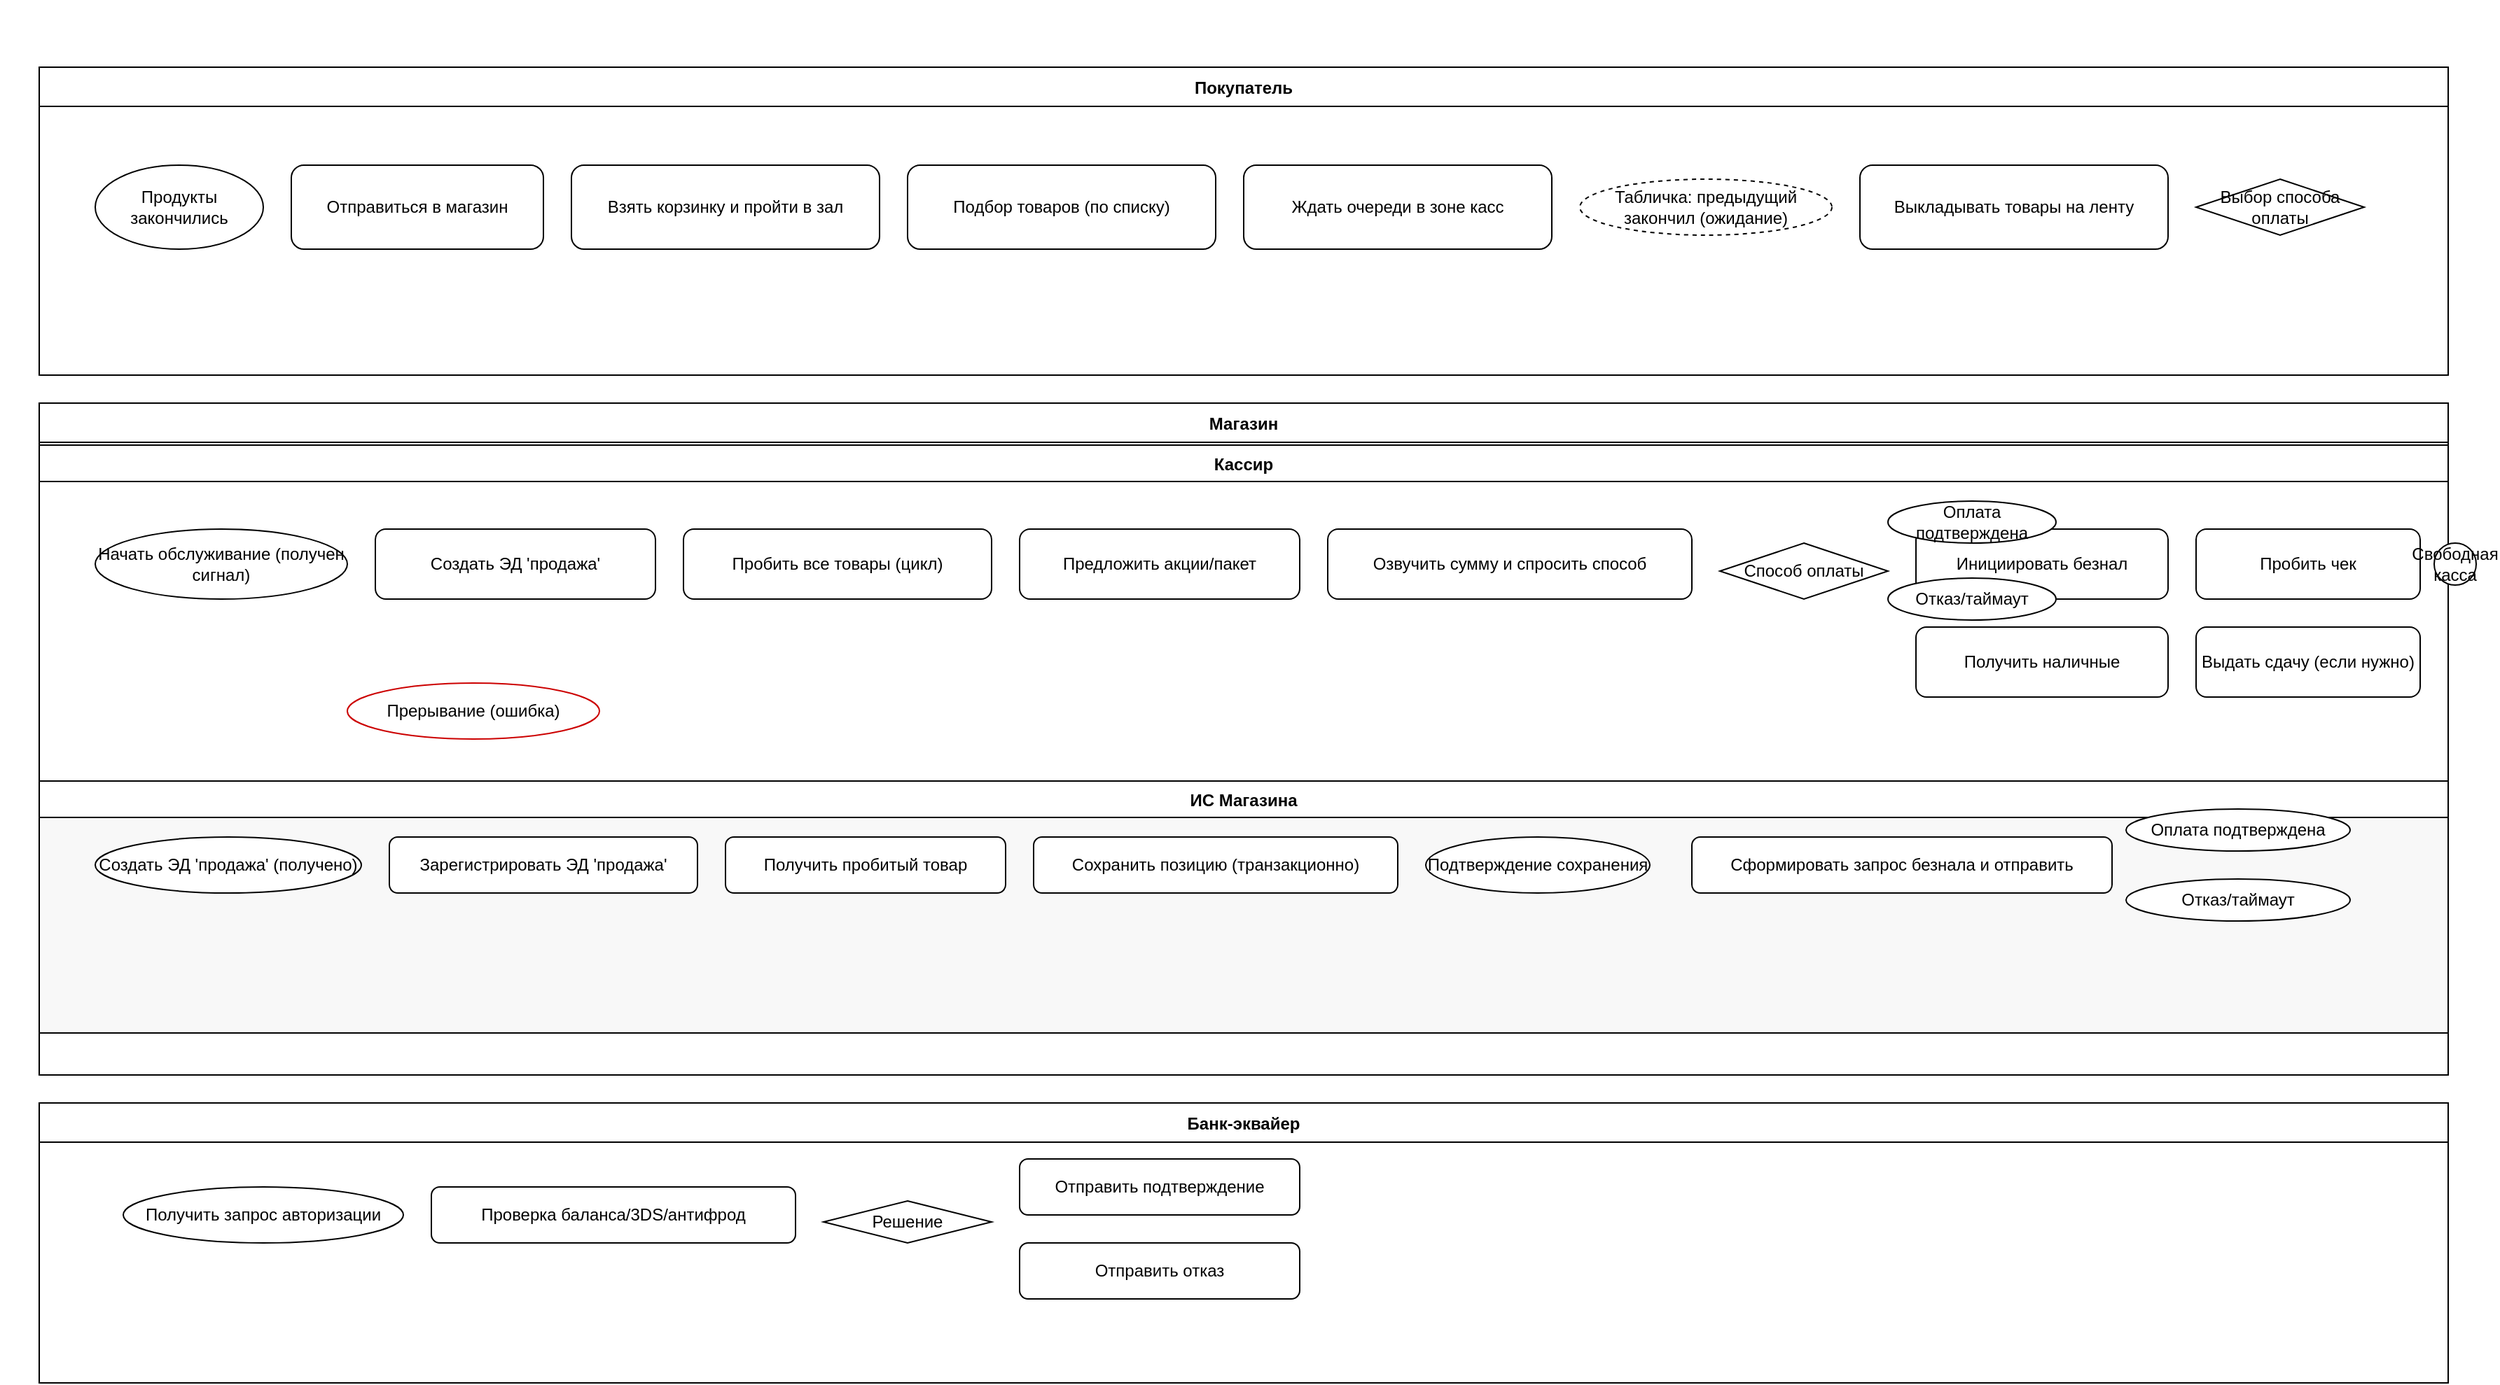 <mxfile version="22.0.8" type="device">
  <diagram id="diagramShopping" name="Shopping BPMN">
    <mxGraphModel dx="1440" dy="900" grid="1" gridSize="10" guides="1" tooltips="1" connect="1" arrows="1" fold="1" page="1" pageScale="1" pageWidth="1800" pageHeight="1200" math="0" shadow="0">
      <root>
        <mxCell id="0"/>
        <mxCell id="1" parent="0"/>

        <!-- Pool: Customer -->
        <mxCell id="pool_customer" value="Покупатель" style="swimlane;horizontal=1;startSize=28;rounded=0;container=1;recursiveResize=0;" vertex="1" parent="1">
          <mxGeometry x="20" y="40" width="1720" height="220" as="geometry"/>
        </mxCell>

        <!-- Customer tasks -->
        <mxCell id="c_start" value="Продукты закончились" style="ellipse;whiteSpace=wrap;html=1;" vertex="1" parent="pool_customer">
          <mxGeometry x="40" y="70" width="120" height="60" as="geometry"/>
        </mxCell>
        <mxCell id="c_go" value="Отправиться в магазин" style="rounded=1;whiteSpace=wrap;html=1;" vertex="1" parent="pool_customer">
          <mxGeometry x="180" y="70" width="180" height="60" as="geometry"/>
        </mxCell>
        <mxCell id="c_basket" value="Взять корзинку и пройти в зал" style="rounded=1;whiteSpace=wrap;html=1;" vertex="1" parent="pool_customer">
          <mxGeometry x="380" y="70" width="220" height="60" as="geometry"/>
        </mxCell>
        <mxCell id="c_select" value="Подбор товаров (по списку)" style="rounded=1;whiteSpace=wrap;html=1;" vertex="1" parent="pool_customer">
          <mxGeometry x="620" y="70" width="220" height="60" as="geometry"/>
        </mxCell>
        <mxCell id="c_queue" value="Ждать очереди в зоне касс" style="rounded=1;whiteSpace=wrap;html=1;" vertex="1" parent="pool_customer">
          <mxGeometry x="860" y="70" width="220" height="60" as="geometry"/>
        </mxCell>
        <mxCell id="c_tab" value="Табличка: предыдущий закончил (ожидание)" style="ellipse;whiteSpace=wrap;html=1;dashed=1;" vertex="1" parent="pool_customer">
          <mxGeometry x="1100" y="80" width="180" height="40" as="geometry"/>
        </mxCell>
        <mxCell id="c_put" value="Выкладывать товары на ленту" style="rounded=1;whiteSpace=wrap;html=1;" vertex="1" parent="pool_customer">
          <mxGeometry x="1300" y="70" width="220" height="60" as="geometry"/>
        </mxCell>
        <mxCell id="c_pay_choice" value="Выбор способа оплаты" style="rhombus;whiteSpace=wrap;html=1;" vertex="1" parent="pool_customer">
          <mxGeometry x="1540" y="80" width="120" height="40" as="geometry"/>
        </mxCell>

        <!-- Pool: Store -->
        <mxCell id="pool_store" value="Магазин" style="swimlane;horizontal=1;startSize=28;rounded=0;container=1;recursiveResize=0;" vertex="1" parent="1">
          <mxGeometry x="20" y="280" width="1720" height="480" as="geometry"/>
        </mxCell>

        <!-- Lane: Cashier -->
        <mxCell id="lane_cashier" value="Кассир" style="swimlane;horizontal=1;startSize=26;rounded=0;container=1;recursiveResize=0;swimlaneFillColor=#ffffff;" vertex="1" parent="pool_store">
          <mxGeometry x="0" y="30" width="1720" height="240" as="geometry"/>
        </mxCell>

        <!-- Lane: Store IS -->
        <mxCell id="lane_is" value="ИС Магазина" style="swimlane;horizontal=1;startSize=26;rounded=0;container=1;recursiveResize=0;swimlaneFillColor=#f8f8f8;" vertex="1" parent="pool_store">
          <mxGeometry x="0" y="270" width="1720" height="180" as="geometry"/>
        </mxCell>

        <!-- Cashier nodes -->
        <mxCell id="k_start" value="Начать обслуживание (получен сигнал)" style="ellipse;whiteSpace=wrap;html=1;" vertex="1" parent="lane_cashier">
          <mxGeometry x="40" y="60" width="180" height="50" as="geometry"/>
        </mxCell>
        <mxCell id="k_create" value="Создать ЭД 'продажа'" style="rounded=1;whiteSpace=wrap;html=1;" vertex="1" parent="lane_cashier">
          <mxGeometry x="240" y="60" width="200" height="50" as="geometry"/>
        </mxCell>
        <mxCell id="k_scan" value="Пробить все товары (цикл)" style="rounded=1;whiteSpace=wrap;html=1;" vertex="1" parent="lane_cashier">
          <mxGeometry x="460" y="60" width="220" height="50" as="geometry"/>
        </mxCell>
        <mxCell id="k_promos" value="Предложить акции/пакет" style="rounded=1;whiteSpace=wrap;html=1;" vertex="1" parent="lane_cashier">
          <mxGeometry x="700" y="60" width="200" height="50" as="geometry"/>
        </mxCell>
        <mxCell id="k_total" value="Озвучить сумму и спросить способ" style="rounded=1;whiteSpace=wrap;html=1;" vertex="1" parent="lane_cashier">
          <mxGeometry x="920" y="60" width="260" height="50" as="geometry"/>
        </mxCell>
        <mxCell id="k_pay_gateway" value="Способ оплаты" style="rhombus;whiteSpace=wrap;html=1;" vertex="1" parent="lane_cashier">
          <mxGeometry x="1200" y="70" width="120" height="40" as="geometry"/>
        </mxCell>
        <mxCell id="k_initiate_noncash" value="Инициировать безнал" style="rounded=1;whiteSpace=wrap;html=1;" vertex="1" parent="lane_cashier">
          <mxGeometry x="1340" y="60" width="180" height="50" as="geometry"/>
        </mxCell>
        <mxCell id="k_cash_recv" value="Получить наличные" style="rounded=1;whiteSpace=wrap;html=1;" vertex="1" parent="lane_cashier">
          <mxGeometry x="1340" y="130" width="180" height="50" as="geometry"/>
        </mxCell>
        <mxCell id="k_change" value="Выдать сдачу (если нужно)" style="rounded=1;whiteSpace=wrap;html=1;" vertex="1" parent="lane_cashier">
          <mxGeometry x="1540" y="130" width="160" height="50" as="geometry"/>
        </mxCell>
        <mxCell id="k_approved" value="Оплата подтверждена" style="ellipse;whiteSpace=wrap;html=1;" vertex="1" parent="lane_cashier">
          <mxGeometry x="1320" y="40" width="120" height="30" as="geometry"/>
        </mxCell>
        <mxCell id="k_declined" value="Отказ/таймаут" style="ellipse;whiteSpace=wrap;html=1;" vertex="1" parent="lane_cashier">
          <mxGeometry x="1320" y="95" width="120" height="30" as="geometry"/>
        </mxCell>
        <mxCell id="k_print" value="Пробить чек" style="rounded=1;whiteSpace=wrap;html=1;" vertex="1" parent="lane_cashier">
          <mxGeometry x="1540" y="60" width="160" height="50" as="geometry"/>
        </mxCell>
        <mxCell id="k_end" value="Свободная касса" style="ellipse;whiteSpace=wrap;html=1;" vertex="1" parent="lane_cashier">
          <mxGeometry x="1710" y="70" width="30" height="30" as="geometry"/>
        </mxCell>
        <mxCell id="k_abort" value="Прерывание (ошибка)" style="ellipse;whiteSpace=wrap;html=1;strokeColor=#cc0000;" vertex="1" parent="lane_cashier">
          <mxGeometry x="220" y="170" width="180" height="40" as="geometry"/>
        </mxCell>

        <!-- Store IS nodes -->
        <mxCell id="is_start" value="Создать ЭД 'продажа' (получено)" style="ellipse;whiteSpace=wrap;html=1;" vertex="1" parent="lane_is">
          <mxGeometry x="40" y="40" width="190" height="40" as="geometry"/>
        </mxCell>
        <mxCell id="is_register" value="Зарегистрировать ЭД 'продажа'" style="rounded=1;whiteSpace=wrap;html=1;" vertex="1" parent="lane_is">
          <mxGeometry x="250" y="40" width="220" height="40" as="geometry"/>
        </mxCell>
        <mxCell id="is_scan_catch" value="Получить пробитый товар" style="rounded=1;whiteSpace=wrap;html=1;" vertex="1" parent="lane_is">
          <mxGeometry x="490" y="40" width="200" height="40" as="geometry"/>
        </mxCell>
        <mxCell id="is_persist" value="Сохранить позицию (транзакционно)" style="rounded=1;whiteSpace=wrap;html=1;" vertex="1" parent="lane_is">
          <mxGeometry x="710" y="40" width="260" height="40" as="geometry"/>
        </mxCell>
        <mxCell id="is_persist_ack" value="Подтверждение сохранения" style="ellipse;whiteSpace=wrap;html=1;" vertex="1" parent="lane_is">
          <mxGeometry x="990" y="40" width="160" height="40" as="geometry"/>
        </mxCell>
        <mxCell id="is_send_auth" value="Сформировать запрос безнала и отправить" style="rounded=1;whiteSpace=wrap;html=1;" vertex="1" parent="lane_is">
          <mxGeometry x="1180" y="40" width="300" height="40" as="geometry"/>
        </mxCell>
        <mxCell id="is_recv_ok" value="Оплата подтверждена" style="ellipse;whiteSpace=wrap;html=1;" vertex="1" parent="lane_is">
          <mxGeometry x="1490" y="20" width="160" height="30" as="geometry"/>
        </mxCell>
        <mxCell id="is_recv_fail" value="Отказ/таймаут" style="ellipse;whiteSpace=wrap;html=1;" vertex="1" parent="lane_is">
          <mxGeometry x="1490" y="70" width="160" height="30" as="geometry"/>
        </mxCell>

        <!-- Pool: Acquirer -->
        <mxCell id="pool_acq" value="Банк-эквайер" style="swimlane;horizontal=1;startSize=28;rounded=0;container=1;recursiveResize=0;" vertex="1" parent="1">
          <mxGeometry x="20" y="780" width="1720" height="200" as="geometry"/>
        </mxCell>

        <mxCell id="a_start" value="Получить запрос авторизации" style="ellipse;whiteSpace=wrap;html=1;" vertex="1" parent="pool_acq">
          <mxGeometry x="60" y="60" width="200" height="40" as="geometry"/>
        </mxCell>
        <mxCell id="a_check" value="Проверка баланса/3DS/антифрод" style="rounded=1;whiteSpace=wrap;html=1;" vertex="1" parent="pool_acq">
          <mxGeometry x="280" y="60" width="260" height="40" as="geometry"/>
        </mxCell>
        <mxCell id="a_gw" value="Решение" style="rhombus;whiteSpace=wrap;html=1;" vertex="1" parent="pool_acq">
          <mxGeometry x="560" y="70" width="120" height="30" as="geometry"/>
        </mxCell>
        <mxCell id="a_ok" value="Отправить подтверждение" style="rounded=1;whiteSpace=wrap;html=1;" vertex="1" parent="pool_acq">
          <mxGeometry x="700" y="40" width="200" height="40" as="geometry"/>
        </mxCell>
        <mxCell id="a_fail" value="Отправить отказ" style="rounded=1;whiteSpace=wrap;html=1;" vertex="1" parent="pool_acq">
          <mxGeometry x="700" y="100" width="200" height="40" as="geometry"/>
        </mxCell>

        <!-- Sequence flows (within pools) -->
        <mxCell id="e1" edge="1" parent="1" source="c_start" target="c_go" style="endArrow=block;html=1;"/>
        <mxCell id="e2" edge="1" parent="1" source="c_go" target="c_basket" style="endArrow=block;html=1;"/>
        <mxCell id="e3" edge="1" parent="1" source="c_basket" target="c_select" style="endArrow=block;html=1;"/>
        <mxCell id="e4" edge="1" parent="1" source="c_select" target="c_queue" style="endArrow=block;html=1;"/>
        <mxCell id="e5" edge="1" parent="1" source="c_queue" target="c_tab" style="endArrow=block;html=1;"/>
        <mxCell id="e6" edge="1" parent="1" source="c_tab" target="c_put" style="endArrow=block;html=1;"/>
        <mxCell id="e7" edge="1" parent="1" source="c_put" target="c_pay_choice" style="endArrow=block;html=1;"/>

        <mxCell id="k1" edge="1" parent="1" source="k_start" target="k_create" style="endArrow=block;html=1;"/>
        <mxCell id="k2" edge="1" parent="1" source="k_create" target="k_scan" style="endArrow=block;html=1;"/>
        <mxCell id="k3" edge="1" parent="1" source="k_scan" target="k_promos" style="endArrow=block;html=1;"/>
        <mxCell id="k4" edge="1" parent="1" source="k_promos" target="k_total" style="endArrow=block;html=1;"/>
        <mxCell id="k5" edge="1" parent="1" source="k_total" target="k_pay_gateway" style="endArrow=block;html=1;"/>
        <mxCell id="k6" edge="1" parent="1" source="k_pay_gateway" target="k_initiate_noncash" style="endArrow=block;html=1;exitX=1;exitY=0.5;entryX=0;entryY=0.5;"/>
        <mxCell id="k7" edge="1" parent="1" source="k_pay_gateway" target="k_cash_recv" style="endArrow=block;html=1;entryX=0;entryY=0.5;"/>
        <mxCell id="k8" edge="1" parent="1" source="k_cash_recv" target="k_change" style="endArrow=block;html=1;"/>
        <mxCell id="ks_to_is_auth" edge="1" parent="1" source="k_initiate_noncash" target="is_send_auth" style="endArrow=block;html=1;"/>
        <mxCell id="k12" edge="1" parent="1" source="k_approved" target="k_print" style="endArrow=block;html=1;"/>
        <mxCell id="k13" edge="1" parent="1" source="k_declined" target="k_pay_gateway" style="endArrow=block;html=1;"/>
        <mxCell id="k_err1" edge="1" parent="1" source="k_create" target="k_abort" style="endArrow=block;html=1;strokeColor=#cc0000;dashed=1;"/>
        <mxCell id="is_err1" edge="1" parent="1" source="is_register" target="k_abort" style="endArrow=block;html=1;strokeColor=#cc0000;dashed=1;"/>
        <mxCell id="k10" edge="1" parent="1" source="k_change" target="k_print" style="endArrow=block;html=1;"/>
        <mxCell id="k11" edge="1" parent="1" source="k_print" target="k_end" style="endArrow=block;html=1;"/>

        <mxCell id="is1" edge="1" parent="1" source="is_start" target="is_register" style="endArrow=block;html=1;"/>
        <mxCell id="is2" edge="1" parent="1" source="is_register" target="is_scan_catch" style="endArrow=block;html=1;"/>
        <mxCell id="is3" edge="1" parent="1" source="is_scan_catch" target="is_persist" style="endArrow=block;html=1;"/>
        <mxCell id="is4" edge="1" parent="1" source="is_persist" target="is_persist_ack" style="endArrow=block;html=1;"/>
        <mxCell id="is5" edge="1" parent="1" source="is_persist_ack" target="is_scan_catch" style="endArrow=block;html=1;dashed=1;"/>
        <mxCell id="isa1" edge="1" parent="1" source="is_persist_ack" target="is_send_auth" style="endArrow=block;html=1;"/>

        <mxCell id="a1" edge="1" parent="1" source="a_start" target="a_check" style="endArrow=block;html=1;"/>
        <mxCell id="a2" edge="1" parent="1" source="a_check" target="a_gw" style="endArrow=block;html=1;"/>
        <mxCell id="a3" edge="1" parent="1" source="a_gw" target="a_ok" style="endArrow=block;html=1;"/>
        <mxCell id="a4" edge="1" parent="1" source="a_gw" target="a_fail" style="endArrow=block;html=1;"/>

        <!-- Message flows -->
        <mxCell id="m1" edge="1" parent="1" source="c_put" target="k_start" style="dashed=1;endArrow=block;endFill=0;html=1;strokeColor=#0000cc;"/>
        <mxCell id="m2" edge="1" parent="1" source="k_create" target="is_start" style="dashed=1;endArrow=block;endFill=0;html=1;strokeColor=#0000cc;"/>
        <mxCell id="m3" edge="1" parent="1" source="k_scan" target="is_scan_catch" style="dashed=1;endArrow=block;endFill=0;html=1;strokeColor=#0000cc;"/>
        <mxCell id="m4" edge="1" parent="1" source="is_persist_ack" target="k_scan" style="dashed=1;endArrow=block;endFill=0;html=1;strokeColor=#0000cc;"/>
        <mxCell id="m5" edge="1" parent="1" source="is_send_auth" target="a_start" style="dashed=1;endArrow=block;endFill=0;html=1;strokeColor=#0000cc;"/>
        <mxCell id="m6" edge="1" parent="1" source="a_ok" target="is_recv_ok" style="dashed=1;endArrow=block;endFill=0;html=1;strokeColor=#0000cc;"/>
        <mxCell id="m7" edge="1" parent="1" source="a_fail" target="is_recv_fail" style="dashed=1;endArrow=block;endFill=0;html=1;strokeColor=#0000cc;"/>
        <mxCell id="m8" edge="1" parent="1" source="is_recv_ok" target="k_approved" style="dashed=1;endArrow=block;endFill=0;html=1;strokeColor=#0000cc;"/>
        <mxCell id="m9" edge="1" parent="1" source="is_recv_fail" target="k_declined" style="dashed=1;endArrow=block;endFill=0;html=1;strokeColor=#0000cc;"/>
        <mxCell id="m10" edge="1" parent="1" source="c_pay_choice" target="k_pay_gateway" style="dashed=1;endArrow=block;endFill=0;html=1;strokeColor=#0000cc;"/>
        <mxCell id="m11" edge="1" parent="1" source="c_pay_choice" target="k_cash_recv" style="dashed=1;endArrow=block;endFill=0;html=1;strokeColor=#0000cc;"/>
        <mxCell id="m12" edge="1" parent="1" source="k_change" target="c_pay_choice" style="dashed=1;endArrow=block;endFill=0;html=1;strokeColor=#0000cc;"/>
      </root>
    </mxGraphModel>
  </diagram>
</mxfile>

